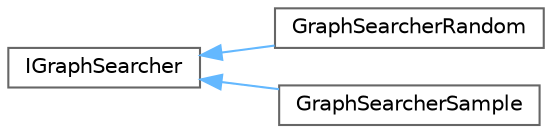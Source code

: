 digraph "クラス階層図"
{
 // LATEX_PDF_SIZE
  bgcolor="transparent";
  edge [fontname=Helvetica,fontsize=10,labelfontname=Helvetica,labelfontsize=10];
  node [fontname=Helvetica,fontsize=10,shape=box,height=0.2,width=0.4];
  rankdir="LR";
  Node0 [id="Node000000",label="IGraphSearcher",height=0.2,width=0.4,color="grey40", fillcolor="white", style="filled",URL="$class_i_graph_searcher.html",tooltip=" "];
  Node0 -> Node1 [id="edge7_Node000000_Node000001",dir="back",color="steelblue1",style="solid",tooltip=" "];
  Node1 [id="Node000001",label="GraphSearcherRandom",height=0.2,width=0.4,color="grey40", fillcolor="white", style="filled",URL="$class_graph_searcher_random.html",tooltip=" "];
  Node0 -> Node2 [id="edge8_Node000000_Node000002",dir="back",color="steelblue1",style="solid",tooltip=" "];
  Node2 [id="Node000002",label="GraphSearcherSample",height=0.2,width=0.4,color="grey40", fillcolor="white", style="filled",URL="$class_graph_searcher_sample.html",tooltip=" "];
}
